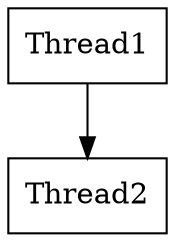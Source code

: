 digraph G {
graph[page="8,10"];
graph[center=1];
Thread1 [shape=box,color=black];
Thread1 -> Thread2 [arrowhead=normal];
Thread2 [shape=box,color=black];
}